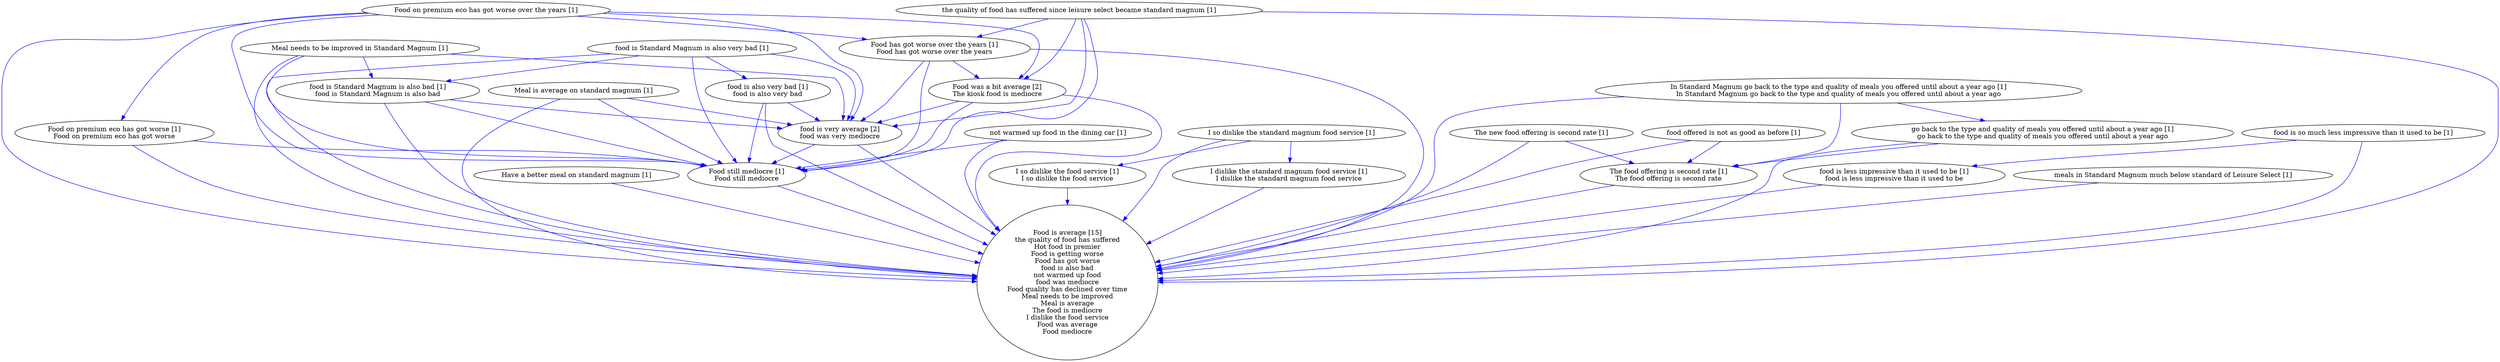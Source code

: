 digraph collapsedGraph {
"Food is average [15]\nthe quality of food has suffered\nHot food in premier\nFood is getting worse\nFood has got worse\nfood is also bad\nnot warmed up food\nfood was mediocre\nFood quality has declined over time\nMeal needs to be improved\nMeal is average\nThe food is mediocre\nI dislike the food service\nFood was average\nFood mediocre""Food was a bit average [2]\nThe kiosk food is mediocre""food is very average [2]\nfood was very mediocre""Food still mediocre [1]\nFood still mediocre""Food on premium eco has got worse over the years [1]""Food on premium eco has got worse [1]\nFood on premium eco has got worse""Food has got worse over the years [1]\nFood has got worse over the years""Have a better meal on standard magnum [1]""I so dislike the standard magnum food service [1]""I dislike the standard magnum food service [1]\nI dislike the standard magnum food service""I so dislike the food service [1]\nI so dislike the food service""In Standard Magnum go back to the type and quality of meals you offered until about a year ago [1]\nIn Standard Magnum go back to the type and quality of meals you offered until about a year ago""go back to the type and quality of meals you offered until about a year ago [1]\ngo back to the type and quality of meals you offered until about a year ago""Meal is average on standard magnum [1]""Meal needs to be improved in Standard Magnum [1]""The new food offering is second rate [1]""The food offering is second rate [1]\nThe food offering is second rate""food is Standard Magnum is also very bad [1]""food is Standard Magnum is also bad [1]\nfood is Standard Magnum is also bad""food is also very bad [1]\nfood is also very bad""food is so much less impressive than it used to be [1]""food is less impressive than it used to be [1]\nfood is less impressive than it used to be""food offered is not as good as before [1]""meals in Standard Magnum much below standard of Leisure Select [1]""not warmed up food in the dining car [1]""the quality of food has suffered since leisure select became standard magnum [1]""food is Standard Magnum is also very bad [1]" -> "Food still mediocre [1]\nFood still mediocre" [color=blue]
"food is Standard Magnum is also very bad [1]" -> "Food is average [15]\nthe quality of food has suffered\nHot food in premier\nFood is getting worse\nFood has got worse\nfood is also bad\nnot warmed up food\nfood was mediocre\nFood quality has declined over time\nMeal needs to be improved\nMeal is average\nThe food is mediocre\nI dislike the food service\nFood was average\nFood mediocre" [color=blue]
"food is Standard Magnum is also bad [1]\nfood is Standard Magnum is also bad" -> "Food is average [15]\nthe quality of food has suffered\nHot food in premier\nFood is getting worse\nFood has got worse\nfood is also bad\nnot warmed up food\nfood was mediocre\nFood quality has declined over time\nMeal needs to be improved\nMeal is average\nThe food is mediocre\nI dislike the food service\nFood was average\nFood mediocre" [color=blue]
"food is Standard Magnum is also bad [1]\nfood is Standard Magnum is also bad" -> "food is very average [2]\nfood was very mediocre" [color=blue]
"food is so much less impressive than it used to be [1]" -> "Food is average [15]\nthe quality of food has suffered\nHot food in premier\nFood is getting worse\nFood has got worse\nfood is also bad\nnot warmed up food\nfood was mediocre\nFood quality has declined over time\nMeal needs to be improved\nMeal is average\nThe food is mediocre\nI dislike the food service\nFood was average\nFood mediocre" [color=blue]
"The food offering is second rate [1]\nThe food offering is second rate" -> "Food is average [15]\nthe quality of food has suffered\nHot food in premier\nFood is getting worse\nFood has got worse\nfood is also bad\nnot warmed up food\nfood was mediocre\nFood quality has declined over time\nMeal needs to be improved\nMeal is average\nThe food is mediocre\nI dislike the food service\nFood was average\nFood mediocre" [color=blue]
"Food still mediocre [1]\nFood still mediocre" -> "Food is average [15]\nthe quality of food has suffered\nHot food in premier\nFood is getting worse\nFood has got worse\nfood is also bad\nnot warmed up food\nfood was mediocre\nFood quality has declined over time\nMeal needs to be improved\nMeal is average\nThe food is mediocre\nI dislike the food service\nFood was average\nFood mediocre" [color=blue]
"not warmed up food in the dining car [1]" -> "Food is average [15]\nthe quality of food has suffered\nHot food in premier\nFood is getting worse\nFood has got worse\nfood is also bad\nnot warmed up food\nfood was mediocre\nFood quality has declined over time\nMeal needs to be improved\nMeal is average\nThe food is mediocre\nI dislike the food service\nFood was average\nFood mediocre" [color=blue]
"food is also very bad [1]\nfood is also very bad" -> "Food is average [15]\nthe quality of food has suffered\nHot food in premier\nFood is getting worse\nFood has got worse\nfood is also bad\nnot warmed up food\nfood was mediocre\nFood quality has declined over time\nMeal needs to be improved\nMeal is average\nThe food is mediocre\nI dislike the food service\nFood was average\nFood mediocre" [color=blue]
"In Standard Magnum go back to the type and quality of meals you offered until about a year ago [1]\nIn Standard Magnum go back to the type and quality of meals you offered until about a year ago" -> "Food is average [15]\nthe quality of food has suffered\nHot food in premier\nFood is getting worse\nFood has got worse\nfood is also bad\nnot warmed up food\nfood was mediocre\nFood quality has declined over time\nMeal needs to be improved\nMeal is average\nThe food is mediocre\nI dislike the food service\nFood was average\nFood mediocre" [color=blue]
"food is also very bad [1]\nfood is also very bad" -> "food is very average [2]\nfood was very mediocre" [color=blue]
"Food was a bit average [2]\nThe kiosk food is mediocre" -> "food is very average [2]\nfood was very mediocre" [color=blue]
"Food was a bit average [2]\nThe kiosk food is mediocre" -> "Food is average [15]\nthe quality of food has suffered\nHot food in premier\nFood is getting worse\nFood has got worse\nfood is also bad\nnot warmed up food\nfood was mediocre\nFood quality has declined over time\nMeal needs to be improved\nMeal is average\nThe food is mediocre\nI dislike the food service\nFood was average\nFood mediocre" [color=blue]
"Food on premium eco has got worse over the years [1]" -> "Food is average [15]\nthe quality of food has suffered\nHot food in premier\nFood is getting worse\nFood has got worse\nfood is also bad\nnot warmed up food\nfood was mediocre\nFood quality has declined over time\nMeal needs to be improved\nMeal is average\nThe food is mediocre\nI dislike the food service\nFood was average\nFood mediocre" [color=blue]
"Food on premium eco has got worse over the years [1]" -> "Food still mediocre [1]\nFood still mediocre" [color=blue]
"go back to the type and quality of meals you offered until about a year ago [1]\ngo back to the type and quality of meals you offered until about a year ago" -> "Food is average [15]\nthe quality of food has suffered\nHot food in premier\nFood is getting worse\nFood has got worse\nfood is also bad\nnot warmed up food\nfood was mediocre\nFood quality has declined over time\nMeal needs to be improved\nMeal is average\nThe food is mediocre\nI dislike the food service\nFood was average\nFood mediocre" [color=blue]
"food is very average [2]\nfood was very mediocre" -> "Food is average [15]\nthe quality of food has suffered\nHot food in premier\nFood is getting worse\nFood has got worse\nfood is also bad\nnot warmed up food\nfood was mediocre\nFood quality has declined over time\nMeal needs to be improved\nMeal is average\nThe food is mediocre\nI dislike the food service\nFood was average\nFood mediocre" [color=blue]
"food is very average [2]\nfood was very mediocre" -> "Food still mediocre [1]\nFood still mediocre" [color=blue]
"I so dislike the food service [1]\nI so dislike the food service" -> "Food is average [15]\nthe quality of food has suffered\nHot food in premier\nFood is getting worse\nFood has got worse\nfood is also bad\nnot warmed up food\nfood was mediocre\nFood quality has declined over time\nMeal needs to be improved\nMeal is average\nThe food is mediocre\nI dislike the food service\nFood was average\nFood mediocre" [color=blue]
"The new food offering is second rate [1]" -> "Food is average [15]\nthe quality of food has suffered\nHot food in premier\nFood is getting worse\nFood has got worse\nfood is also bad\nnot warmed up food\nfood was mediocre\nFood quality has declined over time\nMeal needs to be improved\nMeal is average\nThe food is mediocre\nI dislike the food service\nFood was average\nFood mediocre" [color=blue]
"Food on premium eco has got worse [1]\nFood on premium eco has got worse" -> "Food still mediocre [1]\nFood still mediocre" [color=blue]
"Food on premium eco has got worse [1]\nFood on premium eco has got worse" -> "Food is average [15]\nthe quality of food has suffered\nHot food in premier\nFood is getting worse\nFood has got worse\nfood is also bad\nnot warmed up food\nfood was mediocre\nFood quality has declined over time\nMeal needs to be improved\nMeal is average\nThe food is mediocre\nI dislike the food service\nFood was average\nFood mediocre" [color=blue]
"go back to the type and quality of meals you offered until about a year ago [1]\ngo back to the type and quality of meals you offered until about a year ago" -> "The food offering is second rate [1]\nThe food offering is second rate" [color=blue]
"I dislike the standard magnum food service [1]\nI dislike the standard magnum food service" -> "Food is average [15]\nthe quality of food has suffered\nHot food in premier\nFood is getting worse\nFood has got worse\nfood is also bad\nnot warmed up food\nfood was mediocre\nFood quality has declined over time\nMeal needs to be improved\nMeal is average\nThe food is mediocre\nI dislike the food service\nFood was average\nFood mediocre" [color=blue]
"food offered is not as good as before [1]" -> "Food is average [15]\nthe quality of food has suffered\nHot food in premier\nFood is getting worse\nFood has got worse\nfood is also bad\nnot warmed up food\nfood was mediocre\nFood quality has declined over time\nMeal needs to be improved\nMeal is average\nThe food is mediocre\nI dislike the food service\nFood was average\nFood mediocre" [color=blue]
"Meal is average on standard magnum [1]" -> "Food is average [15]\nthe quality of food has suffered\nHot food in premier\nFood is getting worse\nFood has got worse\nfood is also bad\nnot warmed up food\nfood was mediocre\nFood quality has declined over time\nMeal needs to be improved\nMeal is average\nThe food is mediocre\nI dislike the food service\nFood was average\nFood mediocre" [color=blue]
"Meal is average on standard magnum [1]" -> "food is very average [2]\nfood was very mediocre" [color=blue]
"Food on premium eco has got worse over the years [1]" -> "Food was a bit average [2]\nThe kiosk food is mediocre" [color=blue]
"the quality of food has suffered since leisure select became standard magnum [1]" -> "Food is average [15]\nthe quality of food has suffered\nHot food in premier\nFood is getting worse\nFood has got worse\nfood is also bad\nnot warmed up food\nfood was mediocre\nFood quality has declined over time\nMeal needs to be improved\nMeal is average\nThe food is mediocre\nI dislike the food service\nFood was average\nFood mediocre" [color=blue]
"food is less impressive than it used to be [1]\nfood is less impressive than it used to be" -> "Food is average [15]\nthe quality of food has suffered\nHot food in premier\nFood is getting worse\nFood has got worse\nfood is also bad\nnot warmed up food\nfood was mediocre\nFood quality has declined over time\nMeal needs to be improved\nMeal is average\nThe food is mediocre\nI dislike the food service\nFood was average\nFood mediocre" [color=blue]
"not warmed up food in the dining car [1]" -> "Food still mediocre [1]\nFood still mediocre" [color=blue]
"Have a better meal on standard magnum [1]" -> "Food is average [15]\nthe quality of food has suffered\nHot food in premier\nFood is getting worse\nFood has got worse\nfood is also bad\nnot warmed up food\nfood was mediocre\nFood quality has declined over time\nMeal needs to be improved\nMeal is average\nThe food is mediocre\nI dislike the food service\nFood was average\nFood mediocre" [color=blue]
"the quality of food has suffered since leisure select became standard magnum [1]" -> "food is very average [2]\nfood was very mediocre" [color=blue]
"the quality of food has suffered since leisure select became standard magnum [1]" -> "Food was a bit average [2]\nThe kiosk food is mediocre" [color=blue]
"In Standard Magnum go back to the type and quality of meals you offered until about a year ago [1]\nIn Standard Magnum go back to the type and quality of meals you offered until about a year ago" -> "The food offering is second rate [1]\nThe food offering is second rate" [color=blue]
"I so dislike the standard magnum food service [1]" -> "Food is average [15]\nthe quality of food has suffered\nHot food in premier\nFood is getting worse\nFood has got worse\nfood is also bad\nnot warmed up food\nfood was mediocre\nFood quality has declined over time\nMeal needs to be improved\nMeal is average\nThe food is mediocre\nI dislike the food service\nFood was average\nFood mediocre" [color=blue]
"the quality of food has suffered since leisure select became standard magnum [1]" -> "Food has got worse over the years [1]\nFood has got worse over the years" [color=blue]
"Meal needs to be improved in Standard Magnum [1]" -> "food is Standard Magnum is also bad [1]\nfood is Standard Magnum is also bad" [color=blue]
"food is Standard Magnum is also very bad [1]" -> "food is very average [2]\nfood was very mediocre" [color=blue]
"the quality of food has suffered since leisure select became standard magnum [1]" -> "Food still mediocre [1]\nFood still mediocre" [color=blue]
"Meal needs to be improved in Standard Magnum [1]" -> "Food still mediocre [1]\nFood still mediocre" [color=blue]
"Meal needs to be improved in Standard Magnum [1]" -> "Food is average [15]\nthe quality of food has suffered\nHot food in premier\nFood is getting worse\nFood has got worse\nfood is also bad\nnot warmed up food\nfood was mediocre\nFood quality has declined over time\nMeal needs to be improved\nMeal is average\nThe food is mediocre\nI dislike the food service\nFood was average\nFood mediocre" [color=blue]
"Meal is average on standard magnum [1]" -> "Food still mediocre [1]\nFood still mediocre" [color=blue]
"Meal needs to be improved in Standard Magnum [1]" -> "food is very average [2]\nfood was very mediocre" [color=blue]
"meals in Standard Magnum much below standard of Leisure Select [1]" -> "Food is average [15]\nthe quality of food has suffered\nHot food in premier\nFood is getting worse\nFood has got worse\nfood is also bad\nnot warmed up food\nfood was mediocre\nFood quality has declined over time\nMeal needs to be improved\nMeal is average\nThe food is mediocre\nI dislike the food service\nFood was average\nFood mediocre" [color=blue]
"Food has got worse over the years [1]\nFood has got worse over the years" -> "Food was a bit average [2]\nThe kiosk food is mediocre" [color=blue]
"Food has got worse over the years [1]\nFood has got worse over the years" -> "food is very average [2]\nfood was very mediocre" [color=blue]
"food is Standard Magnum is also bad [1]\nfood is Standard Magnum is also bad" -> "Food still mediocre [1]\nFood still mediocre" [color=blue]
"Food has got worse over the years [1]\nFood has got worse over the years" -> "Food is average [15]\nthe quality of food has suffered\nHot food in premier\nFood is getting worse\nFood has got worse\nfood is also bad\nnot warmed up food\nfood was mediocre\nFood quality has declined over time\nMeal needs to be improved\nMeal is average\nThe food is mediocre\nI dislike the food service\nFood was average\nFood mediocre" [color=blue]
"Food has got worse over the years [1]\nFood has got worse over the years" -> "Food still mediocre [1]\nFood still mediocre" [color=blue]
"Food on premium eco has got worse over the years [1]" -> "food is very average [2]\nfood was very mediocre" [color=blue]
"Food was a bit average [2]\nThe kiosk food is mediocre" -> "Food still mediocre [1]\nFood still mediocre" [color=blue]
"food is also very bad [1]\nfood is also very bad" -> "Food still mediocre [1]\nFood still mediocre" [color=blue]
"food offered is not as good as before [1]" -> "The food offering is second rate [1]\nThe food offering is second rate" [color=blue]
"Food on premium eco has got worse over the years [1]" -> "Food on premium eco has got worse [1]\nFood on premium eco has got worse" [color=blue]
"Food on premium eco has got worse over the years [1]" -> "Food has got worse over the years [1]\nFood has got worse over the years" [color=blue]
"I so dislike the standard magnum food service [1]" -> "I dislike the standard magnum food service [1]\nI dislike the standard magnum food service" [color=blue]
"I so dislike the standard magnum food service [1]" -> "I so dislike the food service [1]\nI so dislike the food service" [color=blue]
"In Standard Magnum go back to the type and quality of meals you offered until about a year ago [1]\nIn Standard Magnum go back to the type and quality of meals you offered until about a year ago" -> "go back to the type and quality of meals you offered until about a year ago [1]\ngo back to the type and quality of meals you offered until about a year ago" [color=blue]
"The new food offering is second rate [1]" -> "The food offering is second rate [1]\nThe food offering is second rate" [color=blue]
"food is Standard Magnum is also very bad [1]" -> "food is Standard Magnum is also bad [1]\nfood is Standard Magnum is also bad" [color=blue]
"food is Standard Magnum is also very bad [1]" -> "food is also very bad [1]\nfood is also very bad" [color=blue]
"food is so much less impressive than it used to be [1]" -> "food is less impressive than it used to be [1]\nfood is less impressive than it used to be" [color=blue]
}